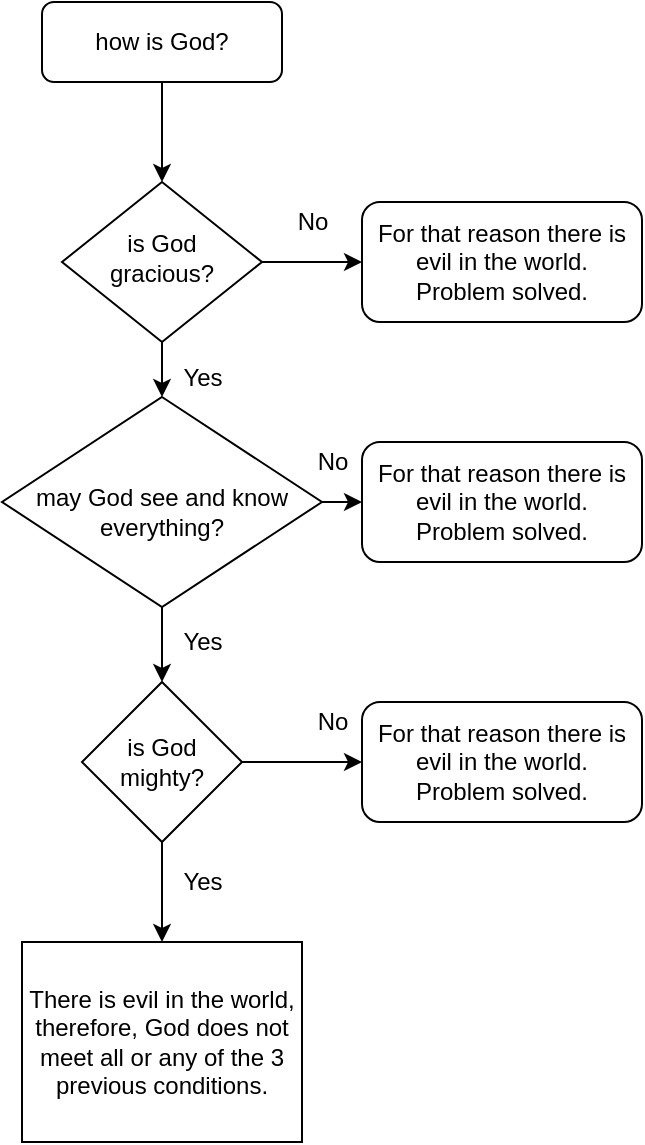 <mxfile version="16.2.4" type="github">
  <diagram id="on2fTP1PRdMODFG_UwSn" name="Page-1">
    <mxGraphModel dx="1102" dy="620" grid="1" gridSize="10" guides="1" tooltips="1" connect="1" arrows="1" fold="1" page="1" pageScale="1" pageWidth="850" pageHeight="1100" math="0" shadow="0">
      <root>
        <mxCell id="0" />
        <mxCell id="1" parent="0" />
        <mxCell id="WMKCZBinHGrDJwavF8vW-1" style="edgeStyle=orthogonalEdgeStyle;rounded=0;orthogonalLoop=1;jettySize=auto;html=1;exitX=0.5;exitY=1;exitDx=0;exitDy=0;entryX=0.5;entryY=0;entryDx=0;entryDy=0;labelBackgroundColor=default;labelBorderColor=default;" edge="1" parent="1" source="WMKCZBinHGrDJwavF8vW-2" target="WMKCZBinHGrDJwavF8vW-5">
          <mxGeometry relative="1" as="geometry" />
        </mxCell>
        <mxCell id="WMKCZBinHGrDJwavF8vW-2" value="how is God?" style="rounded=1;whiteSpace=wrap;html=1;fontSize=12;glass=0;strokeWidth=1;shadow=0;" vertex="1" parent="1">
          <mxGeometry x="160" y="80" width="120" height="40" as="geometry" />
        </mxCell>
        <mxCell id="WMKCZBinHGrDJwavF8vW-3" style="edgeStyle=orthogonalEdgeStyle;rounded=0;orthogonalLoop=1;jettySize=auto;html=1;exitX=0.5;exitY=1;exitDx=0;exitDy=0;entryX=0.5;entryY=0;entryDx=0;entryDy=0;labelBackgroundColor=default;labelBorderColor=default;" edge="1" parent="1" source="WMKCZBinHGrDJwavF8vW-5" target="WMKCZBinHGrDJwavF8vW-9">
          <mxGeometry relative="1" as="geometry" />
        </mxCell>
        <mxCell id="WMKCZBinHGrDJwavF8vW-4" style="edgeStyle=orthogonalEdgeStyle;rounded=0;orthogonalLoop=1;jettySize=auto;html=1;exitX=1;exitY=0.5;exitDx=0;exitDy=0;entryX=0;entryY=0.5;entryDx=0;entryDy=0;labelBackgroundColor=default;labelBorderColor=default;" edge="1" parent="1" source="WMKCZBinHGrDJwavF8vW-5" target="WMKCZBinHGrDJwavF8vW-6">
          <mxGeometry relative="1" as="geometry" />
        </mxCell>
        <mxCell id="WMKCZBinHGrDJwavF8vW-5" value="is God gracious?" style="rhombus;whiteSpace=wrap;html=1;shadow=0;fontFamily=Helvetica;fontSize=12;align=center;strokeWidth=1;spacing=6;spacingTop=-4;" vertex="1" parent="1">
          <mxGeometry x="170" y="170" width="100" height="80" as="geometry" />
        </mxCell>
        <mxCell id="WMKCZBinHGrDJwavF8vW-6" value="&lt;div&gt;For that reason there is evil in the world.&lt;/div&gt;&lt;div&gt;Problem solved.&lt;/div&gt;" style="rounded=1;whiteSpace=wrap;html=1;fontSize=12;glass=0;strokeWidth=1;shadow=0;" vertex="1" parent="1">
          <mxGeometry x="320" y="180" width="140" height="60" as="geometry" />
        </mxCell>
        <mxCell id="WMKCZBinHGrDJwavF8vW-7" style="edgeStyle=orthogonalEdgeStyle;rounded=0;orthogonalLoop=1;jettySize=auto;html=1;exitX=0.5;exitY=1;exitDx=0;exitDy=0;entryX=0.5;entryY=0;entryDx=0;entryDy=0;" edge="1" parent="1" source="WMKCZBinHGrDJwavF8vW-9" target="WMKCZBinHGrDJwavF8vW-12">
          <mxGeometry relative="1" as="geometry" />
        </mxCell>
        <mxCell id="WMKCZBinHGrDJwavF8vW-8" style="edgeStyle=orthogonalEdgeStyle;rounded=0;orthogonalLoop=1;jettySize=auto;html=1;exitX=1;exitY=0.5;exitDx=0;exitDy=0;entryX=0;entryY=0.5;entryDx=0;entryDy=0;labelBackgroundColor=default;labelBorderColor=default;" edge="1" parent="1" source="WMKCZBinHGrDJwavF8vW-9" target="WMKCZBinHGrDJwavF8vW-15">
          <mxGeometry relative="1" as="geometry" />
        </mxCell>
        <mxCell id="WMKCZBinHGrDJwavF8vW-9" value="&lt;br&gt;may God see and know everything?" style="rhombus;whiteSpace=wrap;html=1;shadow=0;fontFamily=Helvetica;fontSize=12;align=center;strokeWidth=1;spacing=6;spacingTop=-4;" vertex="1" parent="1">
          <mxGeometry x="140" y="277.5" width="160" height="105" as="geometry" />
        </mxCell>
        <mxCell id="WMKCZBinHGrDJwavF8vW-10" value="" style="edgeStyle=orthogonalEdgeStyle;rounded=0;orthogonalLoop=1;jettySize=auto;html=1;" edge="1" parent="1" source="WMKCZBinHGrDJwavF8vW-12" target="WMKCZBinHGrDJwavF8vW-13">
          <mxGeometry relative="1" as="geometry" />
        </mxCell>
        <mxCell id="WMKCZBinHGrDJwavF8vW-11" value="" style="edgeStyle=orthogonalEdgeStyle;rounded=0;orthogonalLoop=1;jettySize=auto;html=1;entryX=0;entryY=0.5;entryDx=0;entryDy=0;entryPerimeter=0;" edge="1" parent="1" source="WMKCZBinHGrDJwavF8vW-12" target="WMKCZBinHGrDJwavF8vW-16">
          <mxGeometry relative="1" as="geometry">
            <mxPoint x="310" y="460" as="targetPoint" />
          </mxGeometry>
        </mxCell>
        <mxCell id="WMKCZBinHGrDJwavF8vW-12" value="is God mighty?" style="rhombus;whiteSpace=wrap;html=1;" vertex="1" parent="1">
          <mxGeometry x="180" y="420" width="80" height="80" as="geometry" />
        </mxCell>
        <mxCell id="WMKCZBinHGrDJwavF8vW-13" value="There is evil in the world, therefore, God does not meet all or any of the 3 previous conditions." style="whiteSpace=wrap;html=1;" vertex="1" parent="1">
          <mxGeometry x="150" y="550" width="140" height="100" as="geometry" />
        </mxCell>
        <mxCell id="WMKCZBinHGrDJwavF8vW-14" value="No" style="text;html=1;align=center;verticalAlign=middle;resizable=0;points=[];autosize=1;strokeColor=none;fillColor=none;" vertex="1" parent="1">
          <mxGeometry x="290" y="300" width="30" height="20" as="geometry" />
        </mxCell>
        <mxCell id="WMKCZBinHGrDJwavF8vW-15" value="&lt;div&gt;For that reason there is evil in the world.&lt;/div&gt;&lt;div&gt;Problem solved.&lt;/div&gt;" style="rounded=1;whiteSpace=wrap;html=1;fontSize=12;glass=0;strokeWidth=1;shadow=0;" vertex="1" parent="1">
          <mxGeometry x="320" y="300" width="140" height="60" as="geometry" />
        </mxCell>
        <mxCell id="WMKCZBinHGrDJwavF8vW-16" value="&lt;div&gt;For that reason there is evil in the world.&lt;/div&gt;&lt;div&gt;Problem solved.&lt;/div&gt;" style="rounded=1;whiteSpace=wrap;html=1;fontSize=12;glass=0;strokeWidth=1;shadow=0;" vertex="1" parent="1">
          <mxGeometry x="320" y="430" width="140" height="60" as="geometry" />
        </mxCell>
        <mxCell id="WMKCZBinHGrDJwavF8vW-17" value="No" style="text;html=1;align=center;verticalAlign=middle;resizable=0;points=[];autosize=1;strokeColor=none;fillColor=none;" vertex="1" parent="1">
          <mxGeometry x="290" y="430" width="30" height="20" as="geometry" />
        </mxCell>
        <mxCell id="WMKCZBinHGrDJwavF8vW-18" value="No&lt;br&gt;" style="text;html=1;align=center;verticalAlign=middle;resizable=0;points=[];autosize=1;strokeColor=none;fillColor=none;" vertex="1" parent="1">
          <mxGeometry x="280" y="180" width="30" height="20" as="geometry" />
        </mxCell>
        <mxCell id="WMKCZBinHGrDJwavF8vW-19" value="Yes" style="text;html=1;align=center;verticalAlign=middle;resizable=0;points=[];autosize=1;strokeColor=none;fillColor=none;" vertex="1" parent="1">
          <mxGeometry x="220" y="257.5" width="40" height="20" as="geometry" />
        </mxCell>
        <mxCell id="WMKCZBinHGrDJwavF8vW-20" value="Yes" style="text;html=1;align=center;verticalAlign=middle;resizable=0;points=[];autosize=1;strokeColor=none;fillColor=none;" vertex="1" parent="1">
          <mxGeometry x="220" y="390" width="40" height="20" as="geometry" />
        </mxCell>
        <mxCell id="WMKCZBinHGrDJwavF8vW-21" value="Yes" style="text;html=1;align=center;verticalAlign=middle;resizable=0;points=[];autosize=1;strokeColor=none;fillColor=none;" vertex="1" parent="1">
          <mxGeometry x="220" y="510" width="40" height="20" as="geometry" />
        </mxCell>
      </root>
    </mxGraphModel>
  </diagram>
</mxfile>
